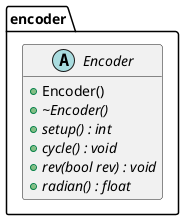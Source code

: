 @startuml encoder
hide empty members

namespace encoder {
abstract Encoder {
	+ Encoder()
	+ {abstract} ~Encoder()
	+ {abstract} setup() : int
	+ {abstract} cycle() : void
	+ {abstract} rev(bool rev) : void
	+ {abstract} radian() : float 
}
}

@enduml
